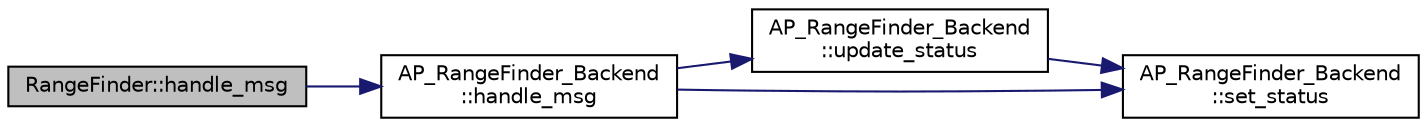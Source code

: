 digraph "RangeFinder::handle_msg"
{
 // INTERACTIVE_SVG=YES
  edge [fontname="Helvetica",fontsize="10",labelfontname="Helvetica",labelfontsize="10"];
  node [fontname="Helvetica",fontsize="10",shape=record];
  rankdir="LR";
  Node1 [label="RangeFinder::handle_msg",height=0.2,width=0.4,color="black", fillcolor="grey75", style="filled", fontcolor="black"];
  Node1 -> Node2 [color="midnightblue",fontsize="10",style="solid",fontname="Helvetica"];
  Node2 [label="AP_RangeFinder_Backend\l::handle_msg",height=0.2,width=0.4,color="black", fillcolor="white", style="filled",URL="$classAP__RangeFinder__Backend.html#a9523288ea1f3eb55fd797f0504ad4ca0"];
  Node2 -> Node3 [color="midnightblue",fontsize="10",style="solid",fontname="Helvetica"];
  Node3 [label="AP_RangeFinder_Backend\l::update_status",height=0.2,width=0.4,color="black", fillcolor="white", style="filled",URL="$classAP__RangeFinder__Backend.html#a9e858f638e4c2d1138aa3f56d217a394"];
  Node3 -> Node4 [color="midnightblue",fontsize="10",style="solid",fontname="Helvetica"];
  Node4 [label="AP_RangeFinder_Backend\l::set_status",height=0.2,width=0.4,color="black", fillcolor="white", style="filled",URL="$classAP__RangeFinder__Backend.html#ac5b3771c47b58dfba89ebcf2a24541cd"];
  Node2 -> Node4 [color="midnightblue",fontsize="10",style="solid",fontname="Helvetica"];
}
